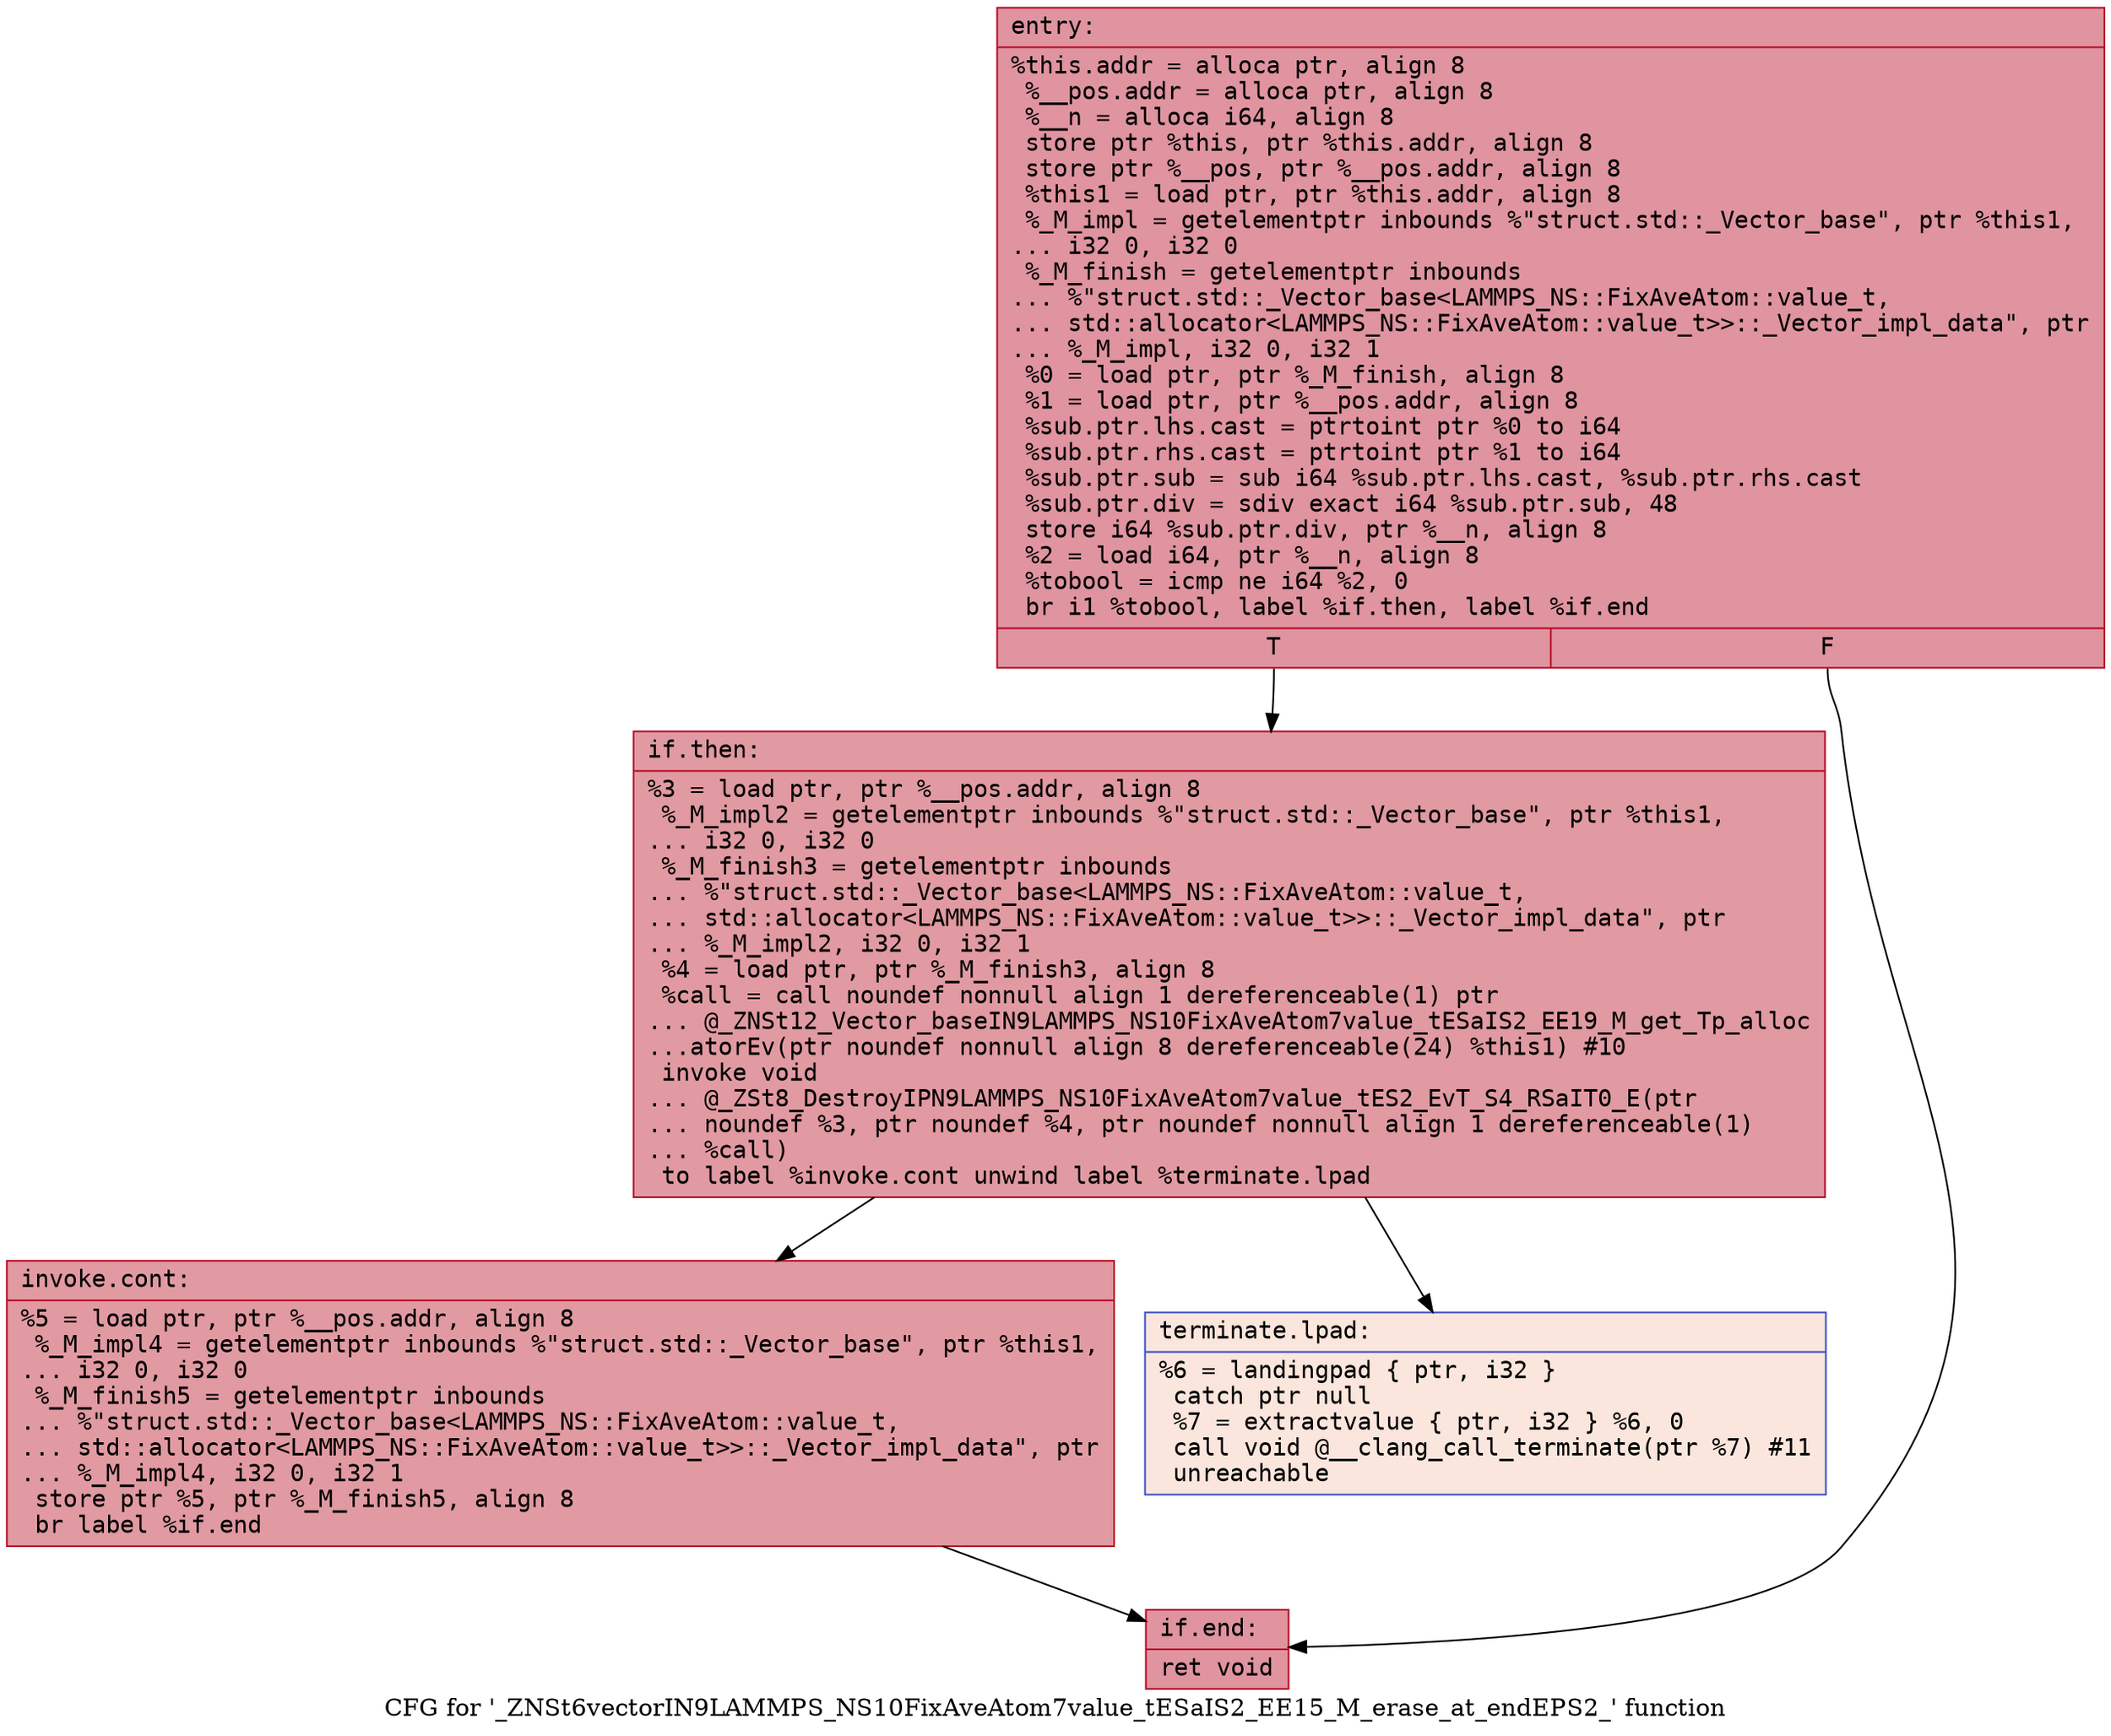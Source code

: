 digraph "CFG for '_ZNSt6vectorIN9LAMMPS_NS10FixAveAtom7value_tESaIS2_EE15_M_erase_at_endEPS2_' function" {
	label="CFG for '_ZNSt6vectorIN9LAMMPS_NS10FixAveAtom7value_tESaIS2_EE15_M_erase_at_endEPS2_' function";

	Node0x55d086749090 [shape=record,color="#b70d28ff", style=filled, fillcolor="#b70d2870" fontname="Courier",label="{entry:\l|  %this.addr = alloca ptr, align 8\l  %__pos.addr = alloca ptr, align 8\l  %__n = alloca i64, align 8\l  store ptr %this, ptr %this.addr, align 8\l  store ptr %__pos, ptr %__pos.addr, align 8\l  %this1 = load ptr, ptr %this.addr, align 8\l  %_M_impl = getelementptr inbounds %\"struct.std::_Vector_base\", ptr %this1,\l... i32 0, i32 0\l  %_M_finish = getelementptr inbounds\l... %\"struct.std::_Vector_base\<LAMMPS_NS::FixAveAtom::value_t,\l... std::allocator\<LAMMPS_NS::FixAveAtom::value_t\>\>::_Vector_impl_data\", ptr\l... %_M_impl, i32 0, i32 1\l  %0 = load ptr, ptr %_M_finish, align 8\l  %1 = load ptr, ptr %__pos.addr, align 8\l  %sub.ptr.lhs.cast = ptrtoint ptr %0 to i64\l  %sub.ptr.rhs.cast = ptrtoint ptr %1 to i64\l  %sub.ptr.sub = sub i64 %sub.ptr.lhs.cast, %sub.ptr.rhs.cast\l  %sub.ptr.div = sdiv exact i64 %sub.ptr.sub, 48\l  store i64 %sub.ptr.div, ptr %__n, align 8\l  %2 = load i64, ptr %__n, align 8\l  %tobool = icmp ne i64 %2, 0\l  br i1 %tobool, label %if.then, label %if.end\l|{<s0>T|<s1>F}}"];
	Node0x55d086749090:s0 -> Node0x55d086749ca0[tooltip="entry -> if.then\nProbability 62.50%" ];
	Node0x55d086749090:s1 -> Node0x55d086749d10[tooltip="entry -> if.end\nProbability 37.50%" ];
	Node0x55d086749ca0 [shape=record,color="#b70d28ff", style=filled, fillcolor="#bb1b2c70" fontname="Courier",label="{if.then:\l|  %3 = load ptr, ptr %__pos.addr, align 8\l  %_M_impl2 = getelementptr inbounds %\"struct.std::_Vector_base\", ptr %this1,\l... i32 0, i32 0\l  %_M_finish3 = getelementptr inbounds\l... %\"struct.std::_Vector_base\<LAMMPS_NS::FixAveAtom::value_t,\l... std::allocator\<LAMMPS_NS::FixAveAtom::value_t\>\>::_Vector_impl_data\", ptr\l... %_M_impl2, i32 0, i32 1\l  %4 = load ptr, ptr %_M_finish3, align 8\l  %call = call noundef nonnull align 1 dereferenceable(1) ptr\l... @_ZNSt12_Vector_baseIN9LAMMPS_NS10FixAveAtom7value_tESaIS2_EE19_M_get_Tp_alloc\l...atorEv(ptr noundef nonnull align 8 dereferenceable(24) %this1) #10\l  invoke void\l... @_ZSt8_DestroyIPN9LAMMPS_NS10FixAveAtom7value_tES2_EvT_S4_RSaIT0_E(ptr\l... noundef %3, ptr noundef %4, ptr noundef nonnull align 1 dereferenceable(1)\l... %call)\l          to label %invoke.cont unwind label %terminate.lpad\l}"];
	Node0x55d086749ca0 -> Node0x55d08674a260[tooltip="if.then -> invoke.cont\nProbability 100.00%" ];
	Node0x55d086749ca0 -> Node0x55d08674a2e0[tooltip="if.then -> terminate.lpad\nProbability 0.00%" ];
	Node0x55d08674a260 [shape=record,color="#b70d28ff", style=filled, fillcolor="#bb1b2c70" fontname="Courier",label="{invoke.cont:\l|  %5 = load ptr, ptr %__pos.addr, align 8\l  %_M_impl4 = getelementptr inbounds %\"struct.std::_Vector_base\", ptr %this1,\l... i32 0, i32 0\l  %_M_finish5 = getelementptr inbounds\l... %\"struct.std::_Vector_base\<LAMMPS_NS::FixAveAtom::value_t,\l... std::allocator\<LAMMPS_NS::FixAveAtom::value_t\>\>::_Vector_impl_data\", ptr\l... %_M_impl4, i32 0, i32 1\l  store ptr %5, ptr %_M_finish5, align 8\l  br label %if.end\l}"];
	Node0x55d08674a260 -> Node0x55d086749d10[tooltip="invoke.cont -> if.end\nProbability 100.00%" ];
	Node0x55d086749d10 [shape=record,color="#b70d28ff", style=filled, fillcolor="#b70d2870" fontname="Courier",label="{if.end:\l|  ret void\l}"];
	Node0x55d08674a2e0 [shape=record,color="#3d50c3ff", style=filled, fillcolor="#f3c7b170" fontname="Courier",label="{terminate.lpad:\l|  %6 = landingpad \{ ptr, i32 \}\l          catch ptr null\l  %7 = extractvalue \{ ptr, i32 \} %6, 0\l  call void @__clang_call_terminate(ptr %7) #11\l  unreachable\l}"];
}
